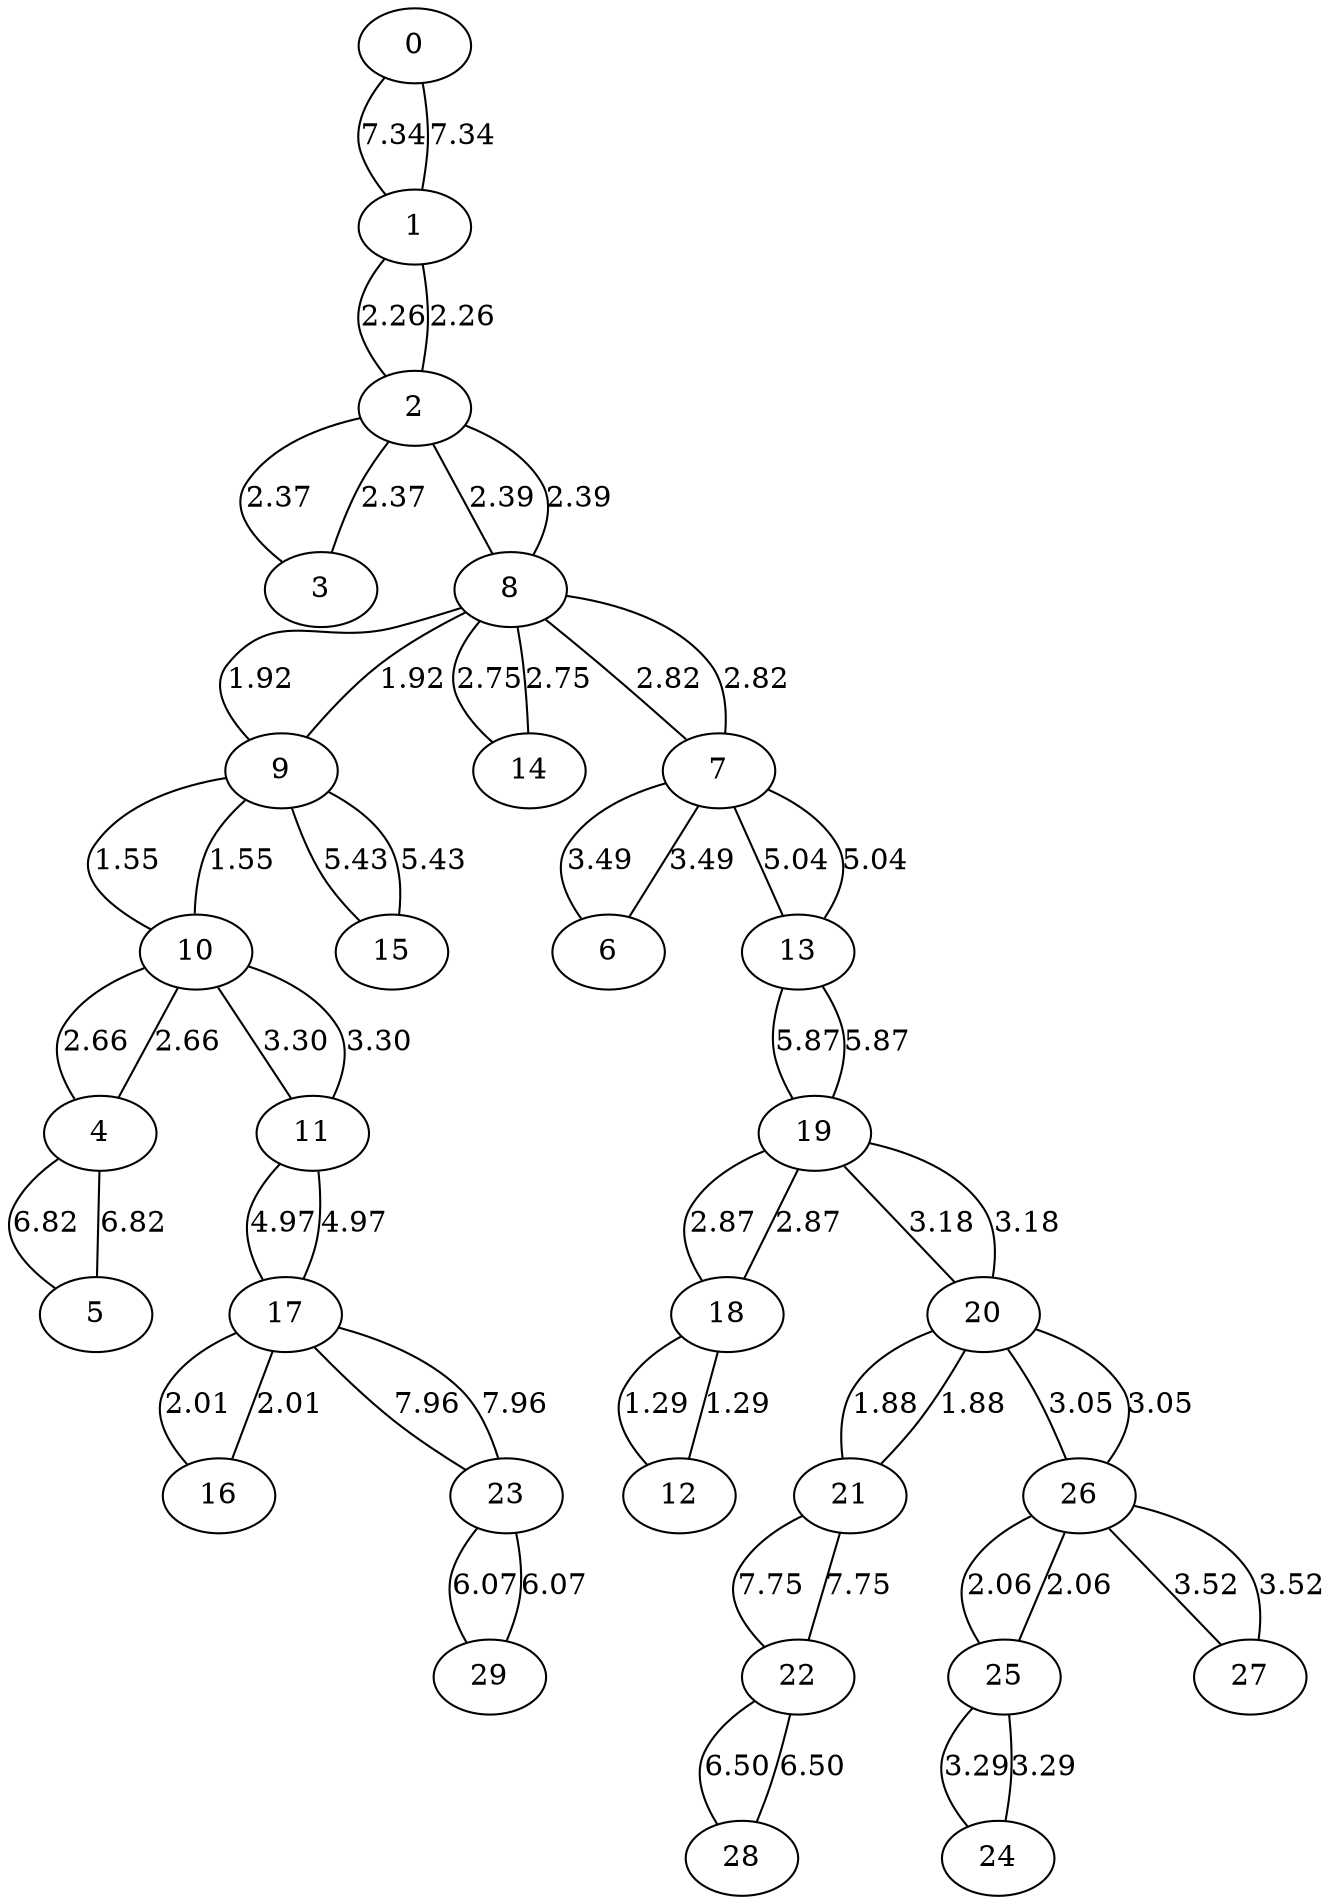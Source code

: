 graph sample {
0 -- 1 [label=7.34];
1 -- 0 [label=7.34];
1 -- 2 [label=2.26];
2 -- 1 [label=2.26];
2 -- 3 [label=2.37];
3 -- 2 [label=2.37];
2 -- 8 [label=2.39];
8 -- 2 [label=2.39];
8 -- 9 [label=1.92];
9 -- 8 [label=1.92];
9 -- 10 [label=1.55];
10 -- 9 [label=1.55];
10 -- 4 [label=2.66];
4 -- 10 [label=2.66];
8 -- 14 [label=2.75];
14 -- 8 [label=2.75];
8 -- 7 [label=2.82];
7 -- 8 [label=2.82];
10 -- 11 [label=3.30];
11 -- 10 [label=3.30];
7 -- 6 [label=3.49];
6 -- 7 [label=3.49];
11 -- 17 [label=4.97];
17 -- 11 [label=4.97];
17 -- 16 [label=2.01];
16 -- 17 [label=2.01];
7 -- 13 [label=5.04];
13 -- 7 [label=5.04];
9 -- 15 [label=5.43];
15 -- 9 [label=5.43];
13 -- 19 [label=5.87];
19 -- 13 [label=5.87];
19 -- 18 [label=2.87];
18 -- 19 [label=2.87];
18 -- 12 [label=1.29];
12 -- 18 [label=1.29];
19 -- 20 [label=3.18];
20 -- 19 [label=3.18];
20 -- 21 [label=1.88];
21 -- 20 [label=1.88];
20 -- 26 [label=3.05];
26 -- 20 [label=3.05];
26 -- 25 [label=2.06];
25 -- 26 [label=2.06];
25 -- 24 [label=3.29];
24 -- 25 [label=3.29];
26 -- 27 [label=3.52];
27 -- 26 [label=3.52];
4 -- 5 [label=6.82];
5 -- 4 [label=6.82];
21 -- 22 [label=7.75];
22 -- 21 [label=7.75];
22 -- 28 [label=6.50];
28 -- 22 [label=6.50];
17 -- 23 [label=7.96];
23 -- 17 [label=7.96];
23 -- 29 [label=6.07];
29 -- 23 [label=6.07];
}